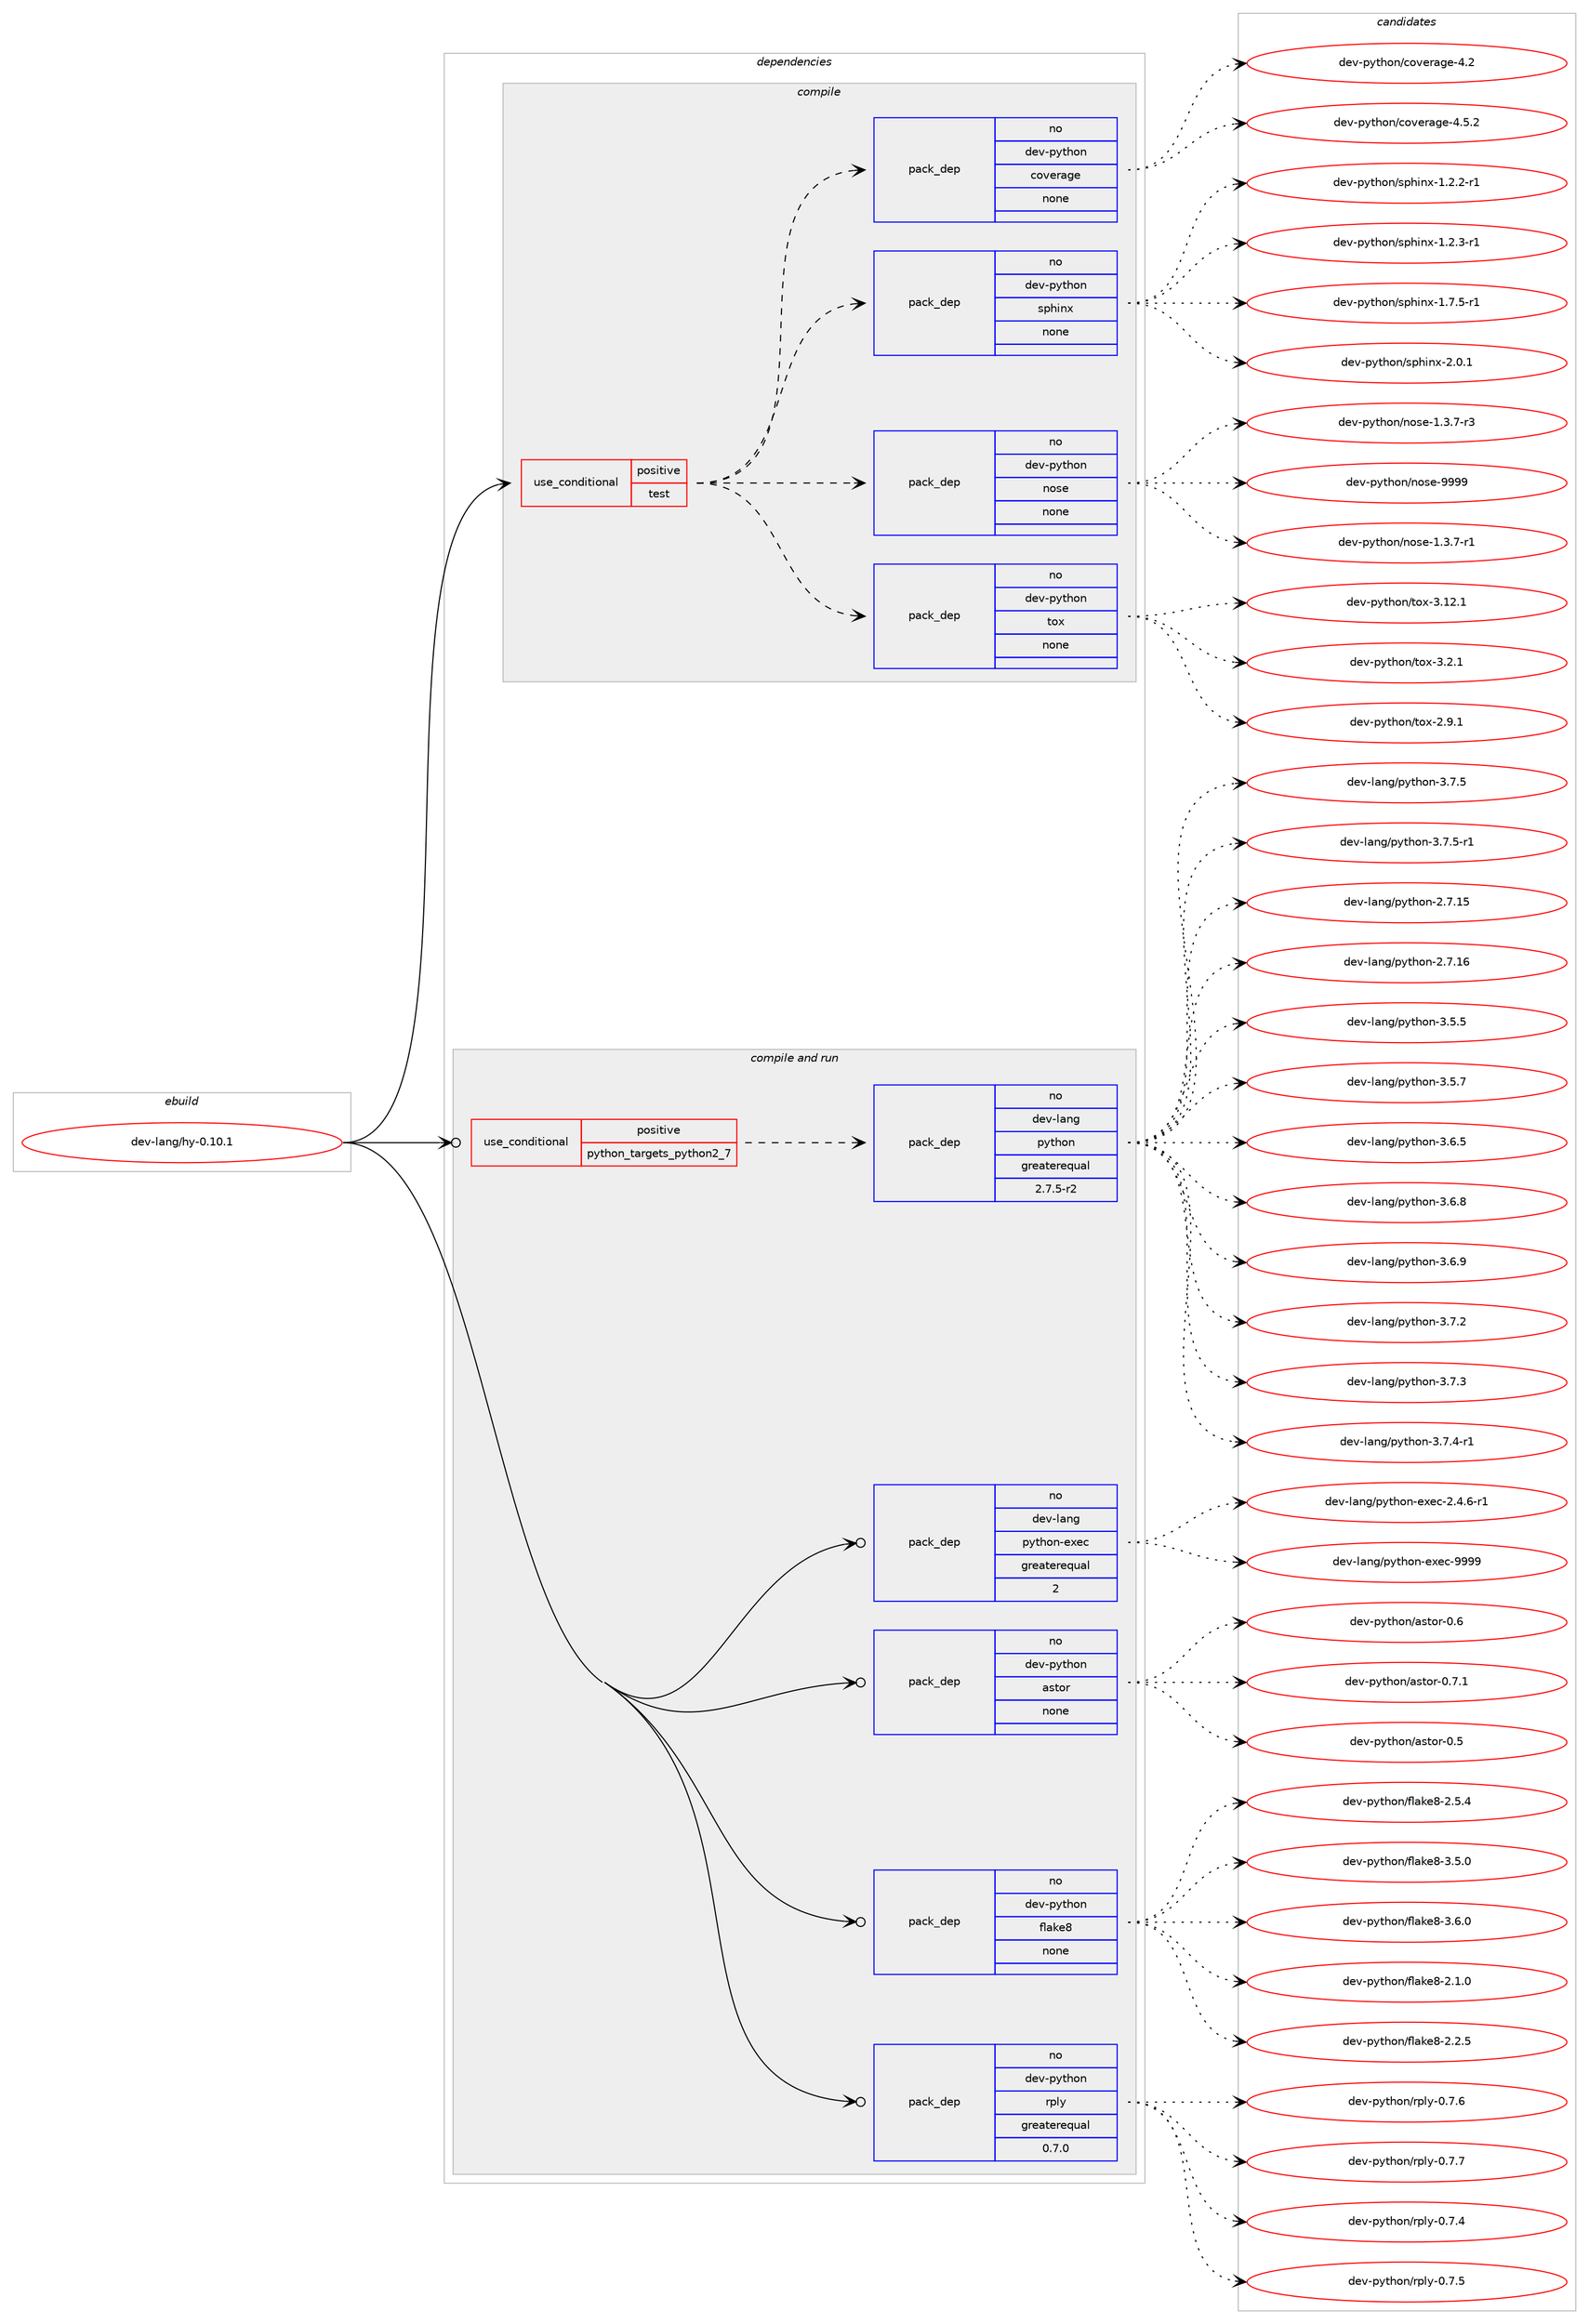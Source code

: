 digraph prolog {

# *************
# Graph options
# *************

newrank=true;
concentrate=true;
compound=true;
graph [rankdir=LR,fontname=Helvetica,fontsize=10,ranksep=1.5];#, ranksep=2.5, nodesep=0.2];
edge  [arrowhead=vee];
node  [fontname=Helvetica,fontsize=10];

# **********
# The ebuild
# **********

subgraph cluster_leftcol {
color=gray;
rank=same;
label=<<i>ebuild</i>>;
id [label="dev-lang/hy-0.10.1", color=red, width=4, href="../dev-lang/hy-0.10.1.svg"];
}

# ****************
# The dependencies
# ****************

subgraph cluster_midcol {
color=gray;
label=<<i>dependencies</i>>;
subgraph cluster_compile {
fillcolor="#eeeeee";
style=filled;
label=<<i>compile</i>>;
subgraph cond129819 {
dependency558298 [label=<<TABLE BORDER="0" CELLBORDER="1" CELLSPACING="0" CELLPADDING="4"><TR><TD ROWSPAN="3" CELLPADDING="10">use_conditional</TD></TR><TR><TD>positive</TD></TR><TR><TD>test</TD></TR></TABLE>>, shape=none, color=red];
subgraph pack417265 {
dependency558299 [label=<<TABLE BORDER="0" CELLBORDER="1" CELLSPACING="0" CELLPADDING="4" WIDTH="220"><TR><TD ROWSPAN="6" CELLPADDING="30">pack_dep</TD></TR><TR><TD WIDTH="110">no</TD></TR><TR><TD>dev-python</TD></TR><TR><TD>tox</TD></TR><TR><TD>none</TD></TR><TR><TD></TD></TR></TABLE>>, shape=none, color=blue];
}
dependency558298:e -> dependency558299:w [weight=20,style="dashed",arrowhead="vee"];
subgraph pack417266 {
dependency558300 [label=<<TABLE BORDER="0" CELLBORDER="1" CELLSPACING="0" CELLPADDING="4" WIDTH="220"><TR><TD ROWSPAN="6" CELLPADDING="30">pack_dep</TD></TR><TR><TD WIDTH="110">no</TD></TR><TR><TD>dev-python</TD></TR><TR><TD>nose</TD></TR><TR><TD>none</TD></TR><TR><TD></TD></TR></TABLE>>, shape=none, color=blue];
}
dependency558298:e -> dependency558300:w [weight=20,style="dashed",arrowhead="vee"];
subgraph pack417267 {
dependency558301 [label=<<TABLE BORDER="0" CELLBORDER="1" CELLSPACING="0" CELLPADDING="4" WIDTH="220"><TR><TD ROWSPAN="6" CELLPADDING="30">pack_dep</TD></TR><TR><TD WIDTH="110">no</TD></TR><TR><TD>dev-python</TD></TR><TR><TD>sphinx</TD></TR><TR><TD>none</TD></TR><TR><TD></TD></TR></TABLE>>, shape=none, color=blue];
}
dependency558298:e -> dependency558301:w [weight=20,style="dashed",arrowhead="vee"];
subgraph pack417268 {
dependency558302 [label=<<TABLE BORDER="0" CELLBORDER="1" CELLSPACING="0" CELLPADDING="4" WIDTH="220"><TR><TD ROWSPAN="6" CELLPADDING="30">pack_dep</TD></TR><TR><TD WIDTH="110">no</TD></TR><TR><TD>dev-python</TD></TR><TR><TD>coverage</TD></TR><TR><TD>none</TD></TR><TR><TD></TD></TR></TABLE>>, shape=none, color=blue];
}
dependency558298:e -> dependency558302:w [weight=20,style="dashed",arrowhead="vee"];
}
id:e -> dependency558298:w [weight=20,style="solid",arrowhead="vee"];
}
subgraph cluster_compileandrun {
fillcolor="#eeeeee";
style=filled;
label=<<i>compile and run</i>>;
subgraph cond129820 {
dependency558303 [label=<<TABLE BORDER="0" CELLBORDER="1" CELLSPACING="0" CELLPADDING="4"><TR><TD ROWSPAN="3" CELLPADDING="10">use_conditional</TD></TR><TR><TD>positive</TD></TR><TR><TD>python_targets_python2_7</TD></TR></TABLE>>, shape=none, color=red];
subgraph pack417269 {
dependency558304 [label=<<TABLE BORDER="0" CELLBORDER="1" CELLSPACING="0" CELLPADDING="4" WIDTH="220"><TR><TD ROWSPAN="6" CELLPADDING="30">pack_dep</TD></TR><TR><TD WIDTH="110">no</TD></TR><TR><TD>dev-lang</TD></TR><TR><TD>python</TD></TR><TR><TD>greaterequal</TD></TR><TR><TD>2.7.5-r2</TD></TR></TABLE>>, shape=none, color=blue];
}
dependency558303:e -> dependency558304:w [weight=20,style="dashed",arrowhead="vee"];
}
id:e -> dependency558303:w [weight=20,style="solid",arrowhead="odotvee"];
subgraph pack417270 {
dependency558305 [label=<<TABLE BORDER="0" CELLBORDER="1" CELLSPACING="0" CELLPADDING="4" WIDTH="220"><TR><TD ROWSPAN="6" CELLPADDING="30">pack_dep</TD></TR><TR><TD WIDTH="110">no</TD></TR><TR><TD>dev-lang</TD></TR><TR><TD>python-exec</TD></TR><TR><TD>greaterequal</TD></TR><TR><TD>2</TD></TR></TABLE>>, shape=none, color=blue];
}
id:e -> dependency558305:w [weight=20,style="solid",arrowhead="odotvee"];
subgraph pack417271 {
dependency558306 [label=<<TABLE BORDER="0" CELLBORDER="1" CELLSPACING="0" CELLPADDING="4" WIDTH="220"><TR><TD ROWSPAN="6" CELLPADDING="30">pack_dep</TD></TR><TR><TD WIDTH="110">no</TD></TR><TR><TD>dev-python</TD></TR><TR><TD>astor</TD></TR><TR><TD>none</TD></TR><TR><TD></TD></TR></TABLE>>, shape=none, color=blue];
}
id:e -> dependency558306:w [weight=20,style="solid",arrowhead="odotvee"];
subgraph pack417272 {
dependency558307 [label=<<TABLE BORDER="0" CELLBORDER="1" CELLSPACING="0" CELLPADDING="4" WIDTH="220"><TR><TD ROWSPAN="6" CELLPADDING="30">pack_dep</TD></TR><TR><TD WIDTH="110">no</TD></TR><TR><TD>dev-python</TD></TR><TR><TD>flake8</TD></TR><TR><TD>none</TD></TR><TR><TD></TD></TR></TABLE>>, shape=none, color=blue];
}
id:e -> dependency558307:w [weight=20,style="solid",arrowhead="odotvee"];
subgraph pack417273 {
dependency558308 [label=<<TABLE BORDER="0" CELLBORDER="1" CELLSPACING="0" CELLPADDING="4" WIDTH="220"><TR><TD ROWSPAN="6" CELLPADDING="30">pack_dep</TD></TR><TR><TD WIDTH="110">no</TD></TR><TR><TD>dev-python</TD></TR><TR><TD>rply</TD></TR><TR><TD>greaterequal</TD></TR><TR><TD>0.7.0</TD></TR></TABLE>>, shape=none, color=blue];
}
id:e -> dependency558308:w [weight=20,style="solid",arrowhead="odotvee"];
}
subgraph cluster_run {
fillcolor="#eeeeee";
style=filled;
label=<<i>run</i>>;
}
}

# **************
# The candidates
# **************

subgraph cluster_choices {
rank=same;
color=gray;
label=<<i>candidates</i>>;

subgraph choice417265 {
color=black;
nodesep=1;
choice1001011184511212111610411111047116111120455046574649 [label="dev-python/tox-2.9.1", color=red, width=4,href="../dev-python/tox-2.9.1.svg"];
choice100101118451121211161041111104711611112045514649504649 [label="dev-python/tox-3.12.1", color=red, width=4,href="../dev-python/tox-3.12.1.svg"];
choice1001011184511212111610411111047116111120455146504649 [label="dev-python/tox-3.2.1", color=red, width=4,href="../dev-python/tox-3.2.1.svg"];
dependency558299:e -> choice1001011184511212111610411111047116111120455046574649:w [style=dotted,weight="100"];
dependency558299:e -> choice100101118451121211161041111104711611112045514649504649:w [style=dotted,weight="100"];
dependency558299:e -> choice1001011184511212111610411111047116111120455146504649:w [style=dotted,weight="100"];
}
subgraph choice417266 {
color=black;
nodesep=1;
choice10010111845112121116104111110471101111151014549465146554511449 [label="dev-python/nose-1.3.7-r1", color=red, width=4,href="../dev-python/nose-1.3.7-r1.svg"];
choice10010111845112121116104111110471101111151014549465146554511451 [label="dev-python/nose-1.3.7-r3", color=red, width=4,href="../dev-python/nose-1.3.7-r3.svg"];
choice10010111845112121116104111110471101111151014557575757 [label="dev-python/nose-9999", color=red, width=4,href="../dev-python/nose-9999.svg"];
dependency558300:e -> choice10010111845112121116104111110471101111151014549465146554511449:w [style=dotted,weight="100"];
dependency558300:e -> choice10010111845112121116104111110471101111151014549465146554511451:w [style=dotted,weight="100"];
dependency558300:e -> choice10010111845112121116104111110471101111151014557575757:w [style=dotted,weight="100"];
}
subgraph choice417267 {
color=black;
nodesep=1;
choice10010111845112121116104111110471151121041051101204549465046504511449 [label="dev-python/sphinx-1.2.2-r1", color=red, width=4,href="../dev-python/sphinx-1.2.2-r1.svg"];
choice10010111845112121116104111110471151121041051101204549465046514511449 [label="dev-python/sphinx-1.2.3-r1", color=red, width=4,href="../dev-python/sphinx-1.2.3-r1.svg"];
choice10010111845112121116104111110471151121041051101204549465546534511449 [label="dev-python/sphinx-1.7.5-r1", color=red, width=4,href="../dev-python/sphinx-1.7.5-r1.svg"];
choice1001011184511212111610411111047115112104105110120455046484649 [label="dev-python/sphinx-2.0.1", color=red, width=4,href="../dev-python/sphinx-2.0.1.svg"];
dependency558301:e -> choice10010111845112121116104111110471151121041051101204549465046504511449:w [style=dotted,weight="100"];
dependency558301:e -> choice10010111845112121116104111110471151121041051101204549465046514511449:w [style=dotted,weight="100"];
dependency558301:e -> choice10010111845112121116104111110471151121041051101204549465546534511449:w [style=dotted,weight="100"];
dependency558301:e -> choice1001011184511212111610411111047115112104105110120455046484649:w [style=dotted,weight="100"];
}
subgraph choice417268 {
color=black;
nodesep=1;
choice1001011184511212111610411111047991111181011149710310145524650 [label="dev-python/coverage-4.2", color=red, width=4,href="../dev-python/coverage-4.2.svg"];
choice10010111845112121116104111110479911111810111497103101455246534650 [label="dev-python/coverage-4.5.2", color=red, width=4,href="../dev-python/coverage-4.5.2.svg"];
dependency558302:e -> choice1001011184511212111610411111047991111181011149710310145524650:w [style=dotted,weight="100"];
dependency558302:e -> choice10010111845112121116104111110479911111810111497103101455246534650:w [style=dotted,weight="100"];
}
subgraph choice417269 {
color=black;
nodesep=1;
choice10010111845108971101034711212111610411111045504655464953 [label="dev-lang/python-2.7.15", color=red, width=4,href="../dev-lang/python-2.7.15.svg"];
choice10010111845108971101034711212111610411111045504655464954 [label="dev-lang/python-2.7.16", color=red, width=4,href="../dev-lang/python-2.7.16.svg"];
choice100101118451089711010347112121116104111110455146534653 [label="dev-lang/python-3.5.5", color=red, width=4,href="../dev-lang/python-3.5.5.svg"];
choice100101118451089711010347112121116104111110455146534655 [label="dev-lang/python-3.5.7", color=red, width=4,href="../dev-lang/python-3.5.7.svg"];
choice100101118451089711010347112121116104111110455146544653 [label="dev-lang/python-3.6.5", color=red, width=4,href="../dev-lang/python-3.6.5.svg"];
choice100101118451089711010347112121116104111110455146544656 [label="dev-lang/python-3.6.8", color=red, width=4,href="../dev-lang/python-3.6.8.svg"];
choice100101118451089711010347112121116104111110455146544657 [label="dev-lang/python-3.6.9", color=red, width=4,href="../dev-lang/python-3.6.9.svg"];
choice100101118451089711010347112121116104111110455146554650 [label="dev-lang/python-3.7.2", color=red, width=4,href="../dev-lang/python-3.7.2.svg"];
choice100101118451089711010347112121116104111110455146554651 [label="dev-lang/python-3.7.3", color=red, width=4,href="../dev-lang/python-3.7.3.svg"];
choice1001011184510897110103471121211161041111104551465546524511449 [label="dev-lang/python-3.7.4-r1", color=red, width=4,href="../dev-lang/python-3.7.4-r1.svg"];
choice100101118451089711010347112121116104111110455146554653 [label="dev-lang/python-3.7.5", color=red, width=4,href="../dev-lang/python-3.7.5.svg"];
choice1001011184510897110103471121211161041111104551465546534511449 [label="dev-lang/python-3.7.5-r1", color=red, width=4,href="../dev-lang/python-3.7.5-r1.svg"];
dependency558304:e -> choice10010111845108971101034711212111610411111045504655464953:w [style=dotted,weight="100"];
dependency558304:e -> choice10010111845108971101034711212111610411111045504655464954:w [style=dotted,weight="100"];
dependency558304:e -> choice100101118451089711010347112121116104111110455146534653:w [style=dotted,weight="100"];
dependency558304:e -> choice100101118451089711010347112121116104111110455146534655:w [style=dotted,weight="100"];
dependency558304:e -> choice100101118451089711010347112121116104111110455146544653:w [style=dotted,weight="100"];
dependency558304:e -> choice100101118451089711010347112121116104111110455146544656:w [style=dotted,weight="100"];
dependency558304:e -> choice100101118451089711010347112121116104111110455146544657:w [style=dotted,weight="100"];
dependency558304:e -> choice100101118451089711010347112121116104111110455146554650:w [style=dotted,weight="100"];
dependency558304:e -> choice100101118451089711010347112121116104111110455146554651:w [style=dotted,weight="100"];
dependency558304:e -> choice1001011184510897110103471121211161041111104551465546524511449:w [style=dotted,weight="100"];
dependency558304:e -> choice100101118451089711010347112121116104111110455146554653:w [style=dotted,weight="100"];
dependency558304:e -> choice1001011184510897110103471121211161041111104551465546534511449:w [style=dotted,weight="100"];
}
subgraph choice417270 {
color=black;
nodesep=1;
choice10010111845108971101034711212111610411111045101120101994550465246544511449 [label="dev-lang/python-exec-2.4.6-r1", color=red, width=4,href="../dev-lang/python-exec-2.4.6-r1.svg"];
choice10010111845108971101034711212111610411111045101120101994557575757 [label="dev-lang/python-exec-9999", color=red, width=4,href="../dev-lang/python-exec-9999.svg"];
dependency558305:e -> choice10010111845108971101034711212111610411111045101120101994550465246544511449:w [style=dotted,weight="100"];
dependency558305:e -> choice10010111845108971101034711212111610411111045101120101994557575757:w [style=dotted,weight="100"];
}
subgraph choice417271 {
color=black;
nodesep=1;
choice10010111845112121116104111110479711511611111445484653 [label="dev-python/astor-0.5", color=red, width=4,href="../dev-python/astor-0.5.svg"];
choice10010111845112121116104111110479711511611111445484654 [label="dev-python/astor-0.6", color=red, width=4,href="../dev-python/astor-0.6.svg"];
choice100101118451121211161041111104797115116111114454846554649 [label="dev-python/astor-0.7.1", color=red, width=4,href="../dev-python/astor-0.7.1.svg"];
dependency558306:e -> choice10010111845112121116104111110479711511611111445484653:w [style=dotted,weight="100"];
dependency558306:e -> choice10010111845112121116104111110479711511611111445484654:w [style=dotted,weight="100"];
dependency558306:e -> choice100101118451121211161041111104797115116111114454846554649:w [style=dotted,weight="100"];
}
subgraph choice417272 {
color=black;
nodesep=1;
choice10010111845112121116104111110471021089710710156455046494648 [label="dev-python/flake8-2.1.0", color=red, width=4,href="../dev-python/flake8-2.1.0.svg"];
choice10010111845112121116104111110471021089710710156455046504653 [label="dev-python/flake8-2.2.5", color=red, width=4,href="../dev-python/flake8-2.2.5.svg"];
choice10010111845112121116104111110471021089710710156455046534652 [label="dev-python/flake8-2.5.4", color=red, width=4,href="../dev-python/flake8-2.5.4.svg"];
choice10010111845112121116104111110471021089710710156455146534648 [label="dev-python/flake8-3.5.0", color=red, width=4,href="../dev-python/flake8-3.5.0.svg"];
choice10010111845112121116104111110471021089710710156455146544648 [label="dev-python/flake8-3.6.0", color=red, width=4,href="../dev-python/flake8-3.6.0.svg"];
dependency558307:e -> choice10010111845112121116104111110471021089710710156455046494648:w [style=dotted,weight="100"];
dependency558307:e -> choice10010111845112121116104111110471021089710710156455046504653:w [style=dotted,weight="100"];
dependency558307:e -> choice10010111845112121116104111110471021089710710156455046534652:w [style=dotted,weight="100"];
dependency558307:e -> choice10010111845112121116104111110471021089710710156455146534648:w [style=dotted,weight="100"];
dependency558307:e -> choice10010111845112121116104111110471021089710710156455146544648:w [style=dotted,weight="100"];
}
subgraph choice417273 {
color=black;
nodesep=1;
choice1001011184511212111610411111047114112108121454846554652 [label="dev-python/rply-0.7.4", color=red, width=4,href="../dev-python/rply-0.7.4.svg"];
choice1001011184511212111610411111047114112108121454846554653 [label="dev-python/rply-0.7.5", color=red, width=4,href="../dev-python/rply-0.7.5.svg"];
choice1001011184511212111610411111047114112108121454846554654 [label="dev-python/rply-0.7.6", color=red, width=4,href="../dev-python/rply-0.7.6.svg"];
choice1001011184511212111610411111047114112108121454846554655 [label="dev-python/rply-0.7.7", color=red, width=4,href="../dev-python/rply-0.7.7.svg"];
dependency558308:e -> choice1001011184511212111610411111047114112108121454846554652:w [style=dotted,weight="100"];
dependency558308:e -> choice1001011184511212111610411111047114112108121454846554653:w [style=dotted,weight="100"];
dependency558308:e -> choice1001011184511212111610411111047114112108121454846554654:w [style=dotted,weight="100"];
dependency558308:e -> choice1001011184511212111610411111047114112108121454846554655:w [style=dotted,weight="100"];
}
}

}
